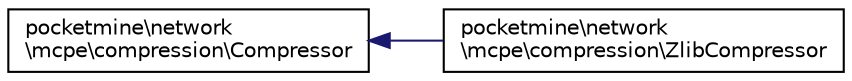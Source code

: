 digraph "Graphical Class Hierarchy"
{
 // INTERACTIVE_SVG=YES
 // LATEX_PDF_SIZE
  edge [fontname="Helvetica",fontsize="10",labelfontname="Helvetica",labelfontsize="10"];
  node [fontname="Helvetica",fontsize="10",shape=record];
  rankdir="LR";
  Node0 [label="pocketmine\\network\l\\mcpe\\compression\\Compressor",height=0.2,width=0.4,color="black", fillcolor="white", style="filled",URL="$d3/d33/interfacepocketmine_1_1network_1_1mcpe_1_1compression_1_1_compressor.html",tooltip=" "];
  Node0 -> Node1 [dir="back",color="midnightblue",fontsize="10",style="solid",fontname="Helvetica"];
  Node1 [label="pocketmine\\network\l\\mcpe\\compression\\ZlibCompressor",height=0.2,width=0.4,color="black", fillcolor="white", style="filled",URL="$d2/db8/classpocketmine_1_1network_1_1mcpe_1_1compression_1_1_zlib_compressor.html",tooltip=" "];
}
